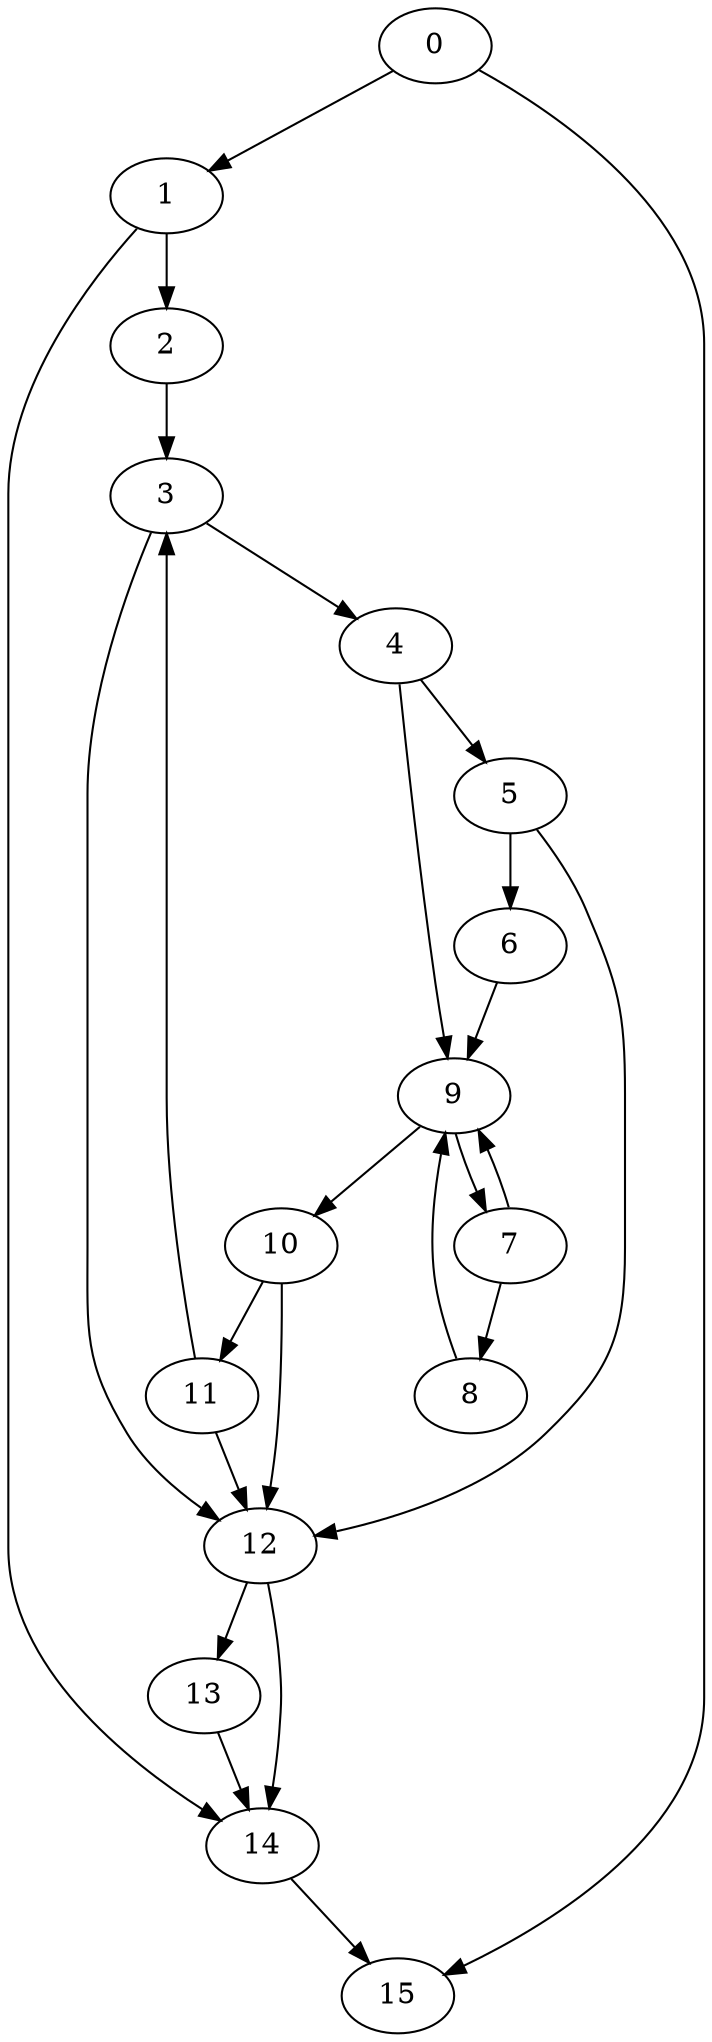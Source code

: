 digraph {
	0
	1
	2
	3
	4
	5
	6
	7
	8
	9
	10
	11
	12
	13
	14
	15
	1 -> 14
	12 -> 14
	13 -> 14
	9 -> 10
	9 -> 7
	7 -> 8
	0 -> 15
	14 -> 15
	0 -> 1
	4 -> 5
	7 -> 9
	8 -> 9
	4 -> 9
	6 -> 9
	1 -> 2
	5 -> 6
	10 -> 11
	3 -> 12
	5 -> 12
	10 -> 12
	11 -> 12
	12 -> 13
	2 -> 3
	11 -> 3
	3 -> 4
}
